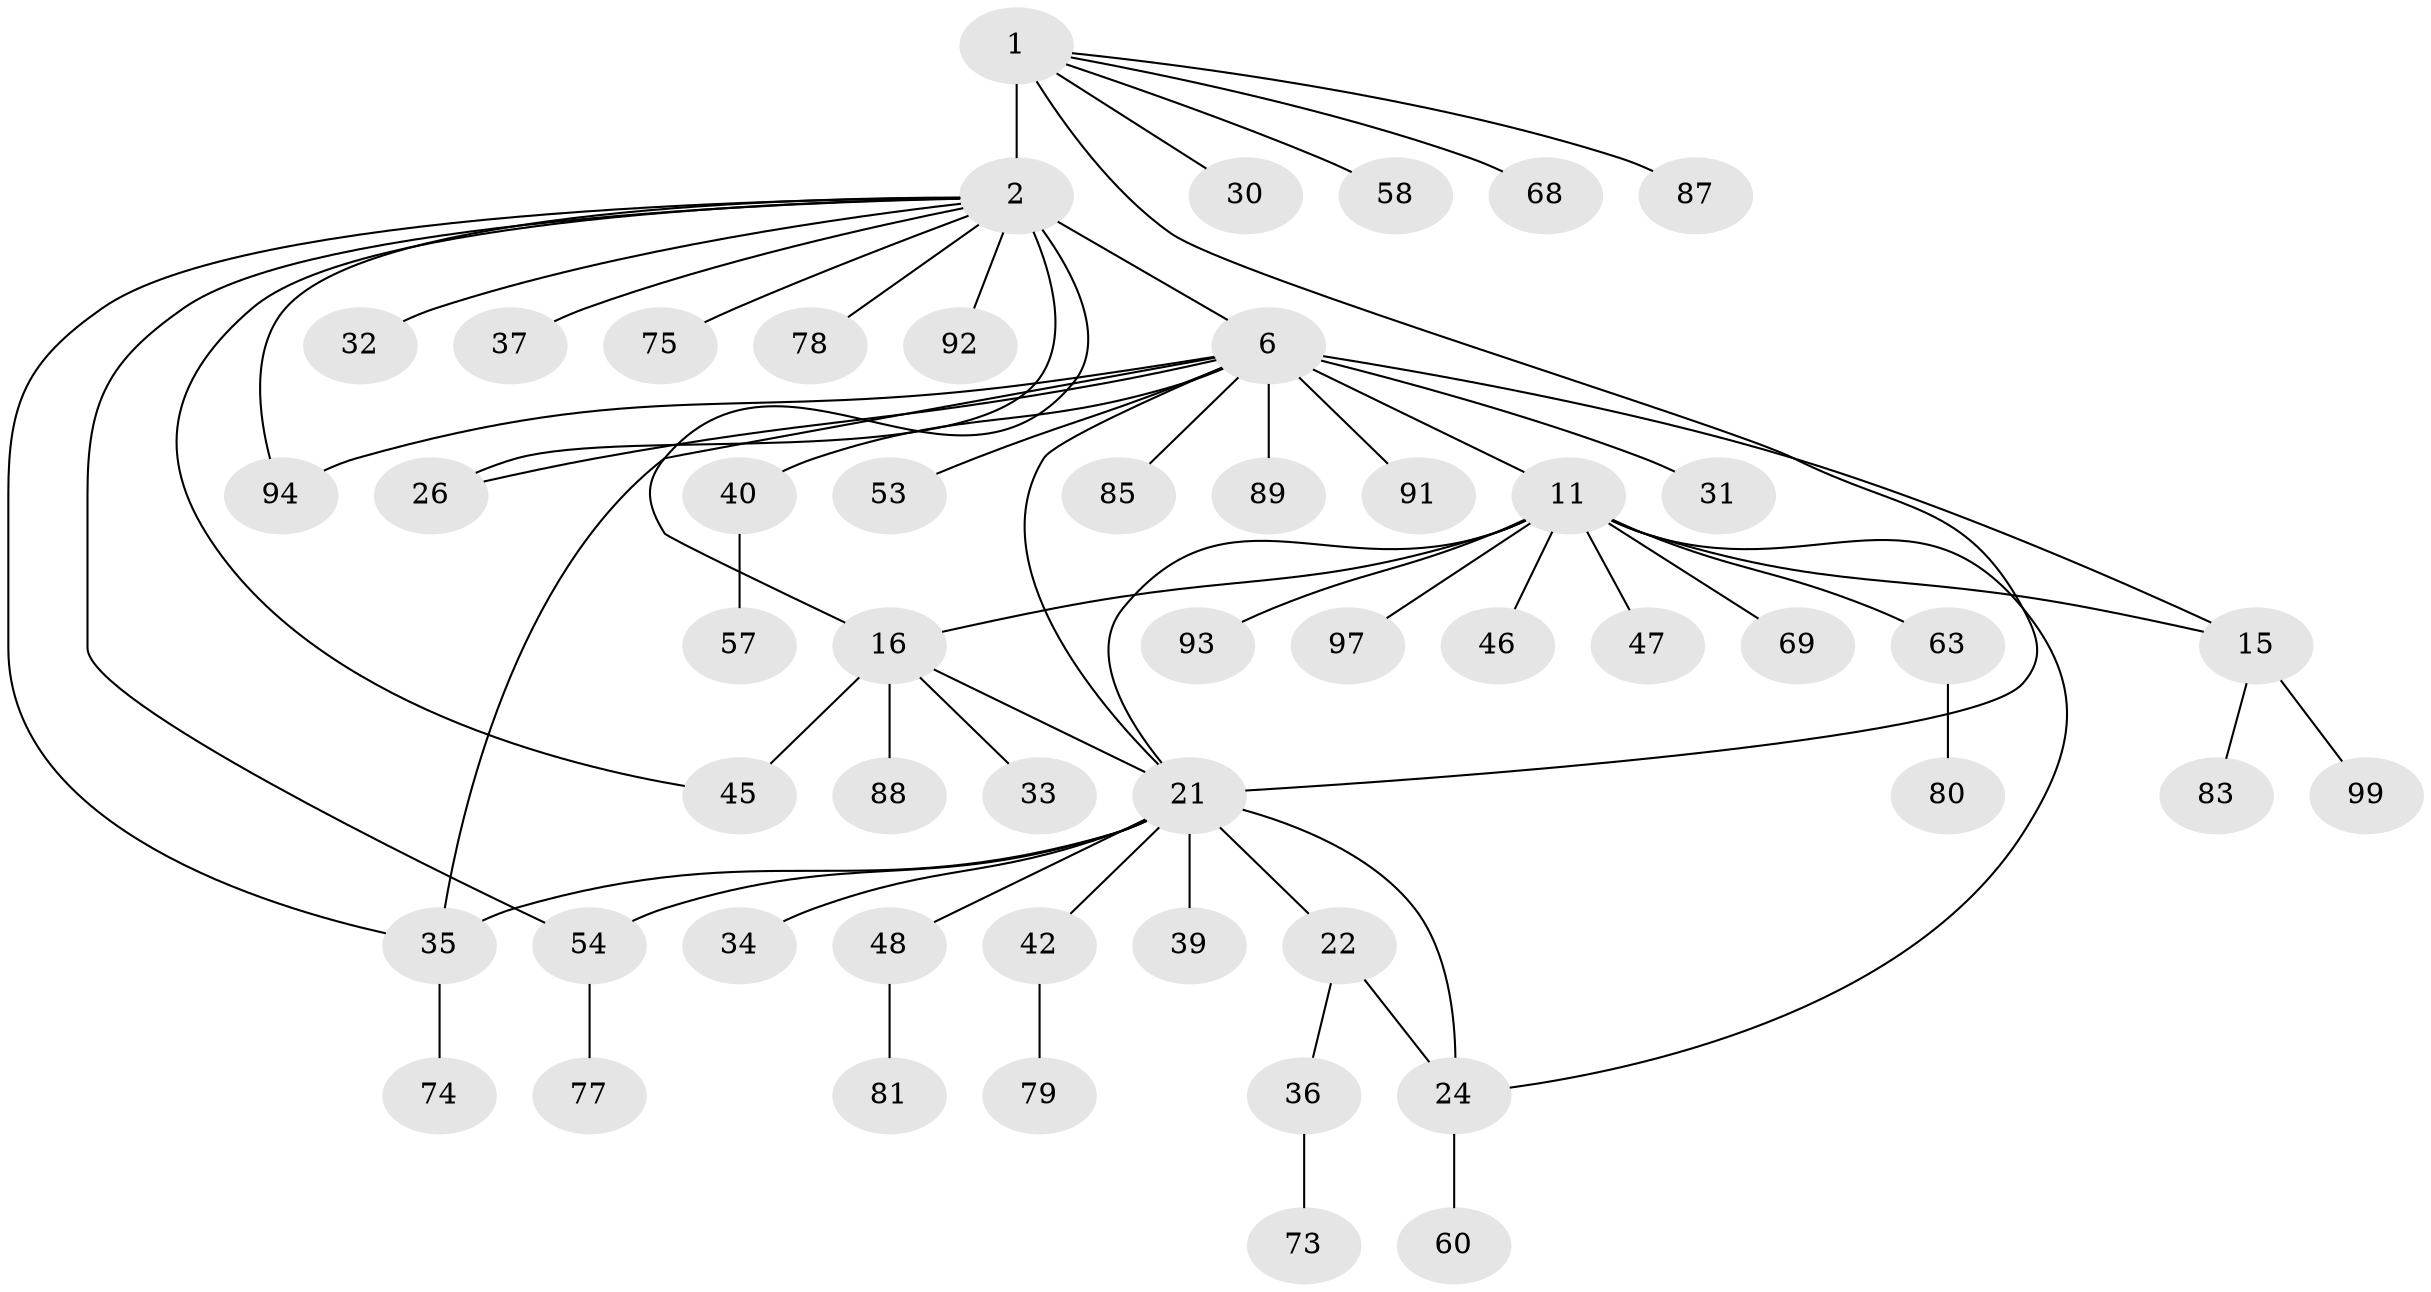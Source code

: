 // original degree distribution, {4: 0.009523809523809525, 10: 0.0380952380952381, 9: 0.02857142857142857, 8: 0.0380952380952381, 6: 0.047619047619047616, 7: 0.02857142857142857, 5: 0.047619047619047616, 15: 0.009523809523809525, 2: 0.18095238095238095, 1: 0.5238095238095238, 3: 0.047619047619047616}
// Generated by graph-tools (version 1.1) at 2025/16/03/09/25 04:16:04]
// undirected, 52 vertices, 64 edges
graph export_dot {
graph [start="1"]
  node [color=gray90,style=filled];
  1 [super="+3"];
  2 [super="+4"];
  6 [super="+43+8+7+13+10+84"];
  11 [super="+71+12"];
  15 [super="+27+38+29"];
  16 [super="+90+101+103+49+17+20"];
  21 [super="+25+41+55+96+23+50+59"];
  22;
  24;
  26;
  30;
  31;
  32 [super="+70"];
  33;
  34 [super="+98+95"];
  35;
  36 [super="+51+52"];
  37;
  39;
  40;
  42;
  45;
  46;
  47;
  48;
  53;
  54 [super="+56+104"];
  57;
  58;
  60;
  63;
  68;
  69;
  73;
  74;
  75;
  77;
  78;
  79;
  80;
  81;
  83;
  85;
  87;
  88;
  89;
  91;
  92;
  93;
  94;
  97;
  99;
  1 -- 2 [weight=6];
  1 -- 68;
  1 -- 87;
  1 -- 58;
  1 -- 30;
  1 -- 21;
  2 -- 16;
  2 -- 26;
  2 -- 35;
  2 -- 37;
  2 -- 75;
  2 -- 6 [weight=3];
  2 -- 32;
  2 -- 45;
  2 -- 78;
  2 -- 54;
  2 -- 92;
  2 -- 94;
  6 -- 89;
  6 -- 40;
  6 -- 11 [weight=6];
  6 -- 53;
  6 -- 85;
  6 -- 21;
  6 -- 31;
  6 -- 91;
  6 -- 26;
  6 -- 15 [weight=2];
  6 -- 94;
  6 -- 35;
  11 -- 15 [weight=2];
  11 -- 21;
  11 -- 97;
  11 -- 69;
  11 -- 46;
  11 -- 47;
  11 -- 16 [weight=6];
  11 -- 24;
  11 -- 93;
  11 -- 63;
  15 -- 83;
  15 -- 99;
  16 -- 45;
  16 -- 33;
  16 -- 88;
  16 -- 21;
  21 -- 22 [weight=3];
  21 -- 24 [weight=3];
  21 -- 34;
  21 -- 39;
  21 -- 42;
  21 -- 54;
  21 -- 48;
  21 -- 35 [weight=2];
  22 -- 24;
  22 -- 36;
  24 -- 60;
  35 -- 74;
  36 -- 73;
  40 -- 57;
  42 -- 79;
  48 -- 81;
  54 -- 77;
  63 -- 80;
}
